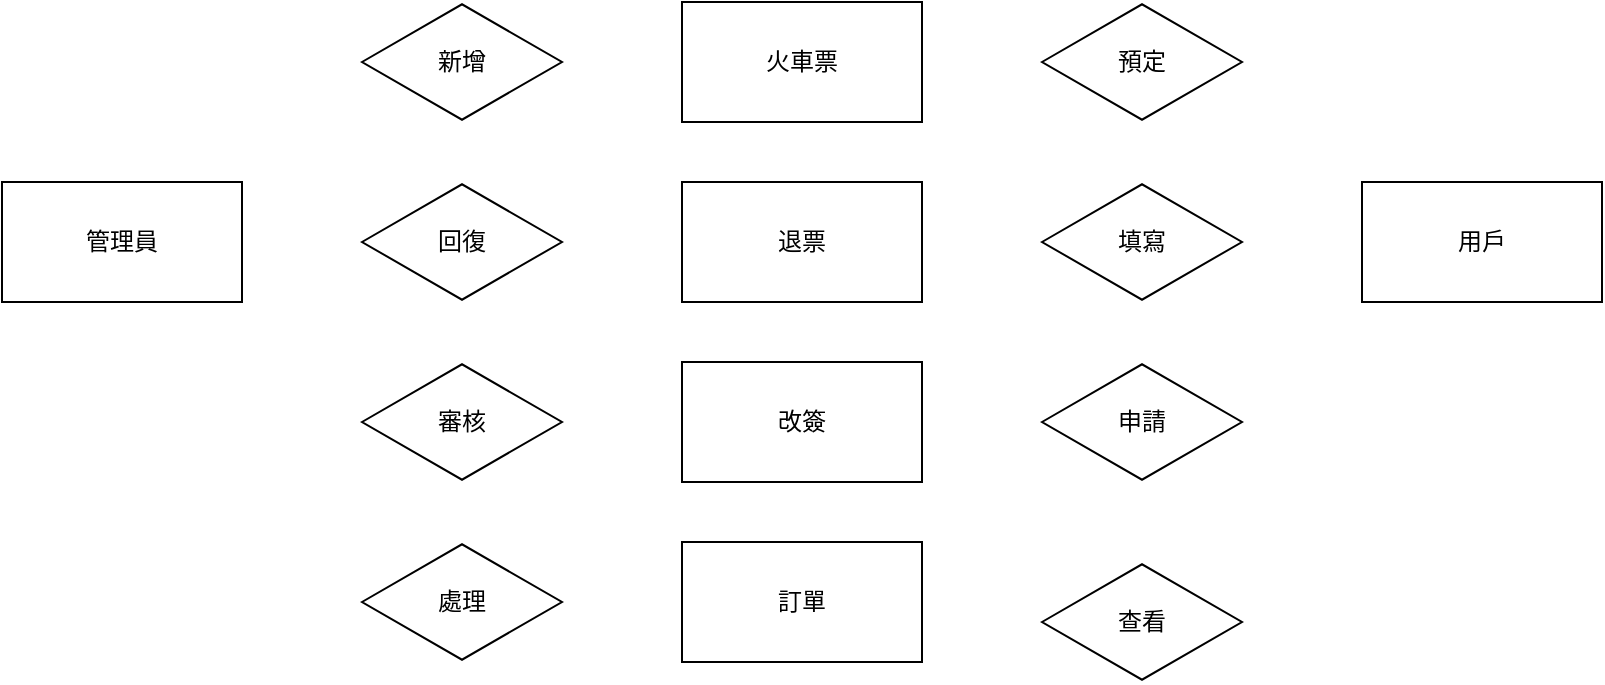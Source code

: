 <mxfile version="22.1.16" type="github">
  <diagram name="第 1 页" id="JKsNDwGTZJd4t1BGAMxP">
    <mxGraphModel dx="1050" dy="522" grid="1" gridSize="10" guides="1" tooltips="1" connect="1" arrows="1" fold="1" page="1" pageScale="1" pageWidth="827" pageHeight="1169" math="0" shadow="0">
      <root>
        <mxCell id="0" />
        <mxCell id="1" parent="0" />
        <mxCell id="5LxI79Wvn2kBGhYc7Gg3-1" value="&lt;font style=&quot;vertical-align: inherit;&quot;&gt;&lt;font style=&quot;vertical-align: inherit;&quot;&gt;管理員&lt;/font&gt;&lt;/font&gt;" style="rounded=0;whiteSpace=wrap;html=1;" vertex="1" parent="1">
          <mxGeometry x="20" y="170" width="120" height="60" as="geometry" />
        </mxCell>
        <mxCell id="5LxI79Wvn2kBGhYc7Gg3-2" value="&lt;font style=&quot;vertical-align: inherit;&quot;&gt;&lt;font style=&quot;vertical-align: inherit;&quot;&gt;&lt;font style=&quot;vertical-align: inherit;&quot;&gt;&lt;font style=&quot;vertical-align: inherit;&quot;&gt;火車票&lt;/font&gt;&lt;/font&gt;&lt;/font&gt;&lt;/font&gt;" style="rounded=0;whiteSpace=wrap;html=1;" vertex="1" parent="1">
          <mxGeometry x="360" y="80" width="120" height="60" as="geometry" />
        </mxCell>
        <mxCell id="5LxI79Wvn2kBGhYc7Gg3-3" value="&lt;font style=&quot;vertical-align: inherit;&quot;&gt;&lt;font style=&quot;vertical-align: inherit;&quot;&gt;退票&lt;/font&gt;&lt;/font&gt;" style="rounded=0;whiteSpace=wrap;html=1;" vertex="1" parent="1">
          <mxGeometry x="360" y="170" width="120" height="60" as="geometry" />
        </mxCell>
        <mxCell id="5LxI79Wvn2kBGhYc7Gg3-4" value="&lt;font style=&quot;vertical-align: inherit;&quot;&gt;&lt;font style=&quot;vertical-align: inherit;&quot;&gt;&lt;font style=&quot;vertical-align: inherit;&quot;&gt;&lt;font style=&quot;vertical-align: inherit;&quot;&gt;訂單&lt;/font&gt;&lt;/font&gt;&lt;/font&gt;&lt;/font&gt;" style="rounded=0;whiteSpace=wrap;html=1;" vertex="1" parent="1">
          <mxGeometry x="360" y="350" width="120" height="60" as="geometry" />
        </mxCell>
        <mxCell id="5LxI79Wvn2kBGhYc7Gg3-5" value="&lt;font style=&quot;vertical-align: inherit;&quot;&gt;&lt;font style=&quot;vertical-align: inherit;&quot;&gt;用戶&lt;/font&gt;&lt;/font&gt;" style="rounded=0;whiteSpace=wrap;html=1;" vertex="1" parent="1">
          <mxGeometry x="700" y="170" width="120" height="60" as="geometry" />
        </mxCell>
        <mxCell id="5LxI79Wvn2kBGhYc7Gg3-6" value="&lt;font style=&quot;vertical-align: inherit;&quot;&gt;&lt;font style=&quot;vertical-align: inherit;&quot;&gt;改簽&lt;/font&gt;&lt;/font&gt;" style="rounded=0;whiteSpace=wrap;html=1;" vertex="1" parent="1">
          <mxGeometry x="360" y="260" width="120" height="60" as="geometry" />
        </mxCell>
        <mxCell id="5LxI79Wvn2kBGhYc7Gg3-7" value="&lt;font style=&quot;vertical-align: inherit;&quot;&gt;&lt;font style=&quot;vertical-align: inherit;&quot;&gt;新增&lt;/font&gt;&lt;/font&gt;" style="html=1;whiteSpace=wrap;aspect=fixed;shape=isoRectangle;" vertex="1" parent="1">
          <mxGeometry x="200" y="80" width="100" height="60" as="geometry" />
        </mxCell>
        <mxCell id="5LxI79Wvn2kBGhYc7Gg3-8" value="&lt;font style=&quot;vertical-align: inherit;&quot;&gt;&lt;font style=&quot;vertical-align: inherit;&quot;&gt;審核&lt;/font&gt;&lt;/font&gt;" style="html=1;whiteSpace=wrap;aspect=fixed;shape=isoRectangle;" vertex="1" parent="1">
          <mxGeometry x="200" y="260" width="100" height="60" as="geometry" />
        </mxCell>
        <mxCell id="5LxI79Wvn2kBGhYc7Gg3-9" value="&lt;font style=&quot;vertical-align: inherit;&quot;&gt;&lt;font style=&quot;vertical-align: inherit;&quot;&gt;填寫&lt;/font&gt;&lt;/font&gt;" style="html=1;whiteSpace=wrap;aspect=fixed;shape=isoRectangle;" vertex="1" parent="1">
          <mxGeometry x="540" y="170" width="100" height="60" as="geometry" />
        </mxCell>
        <mxCell id="5LxI79Wvn2kBGhYc7Gg3-10" value="&lt;font style=&quot;vertical-align: inherit;&quot;&gt;&lt;font style=&quot;vertical-align: inherit;&quot;&gt;回復&lt;/font&gt;&lt;/font&gt;" style="html=1;whiteSpace=wrap;aspect=fixed;shape=isoRectangle;" vertex="1" parent="1">
          <mxGeometry x="200" y="170" width="100" height="60" as="geometry" />
        </mxCell>
        <mxCell id="5LxI79Wvn2kBGhYc7Gg3-11" value="&lt;font style=&quot;vertical-align: inherit;&quot;&gt;&lt;font style=&quot;vertical-align: inherit;&quot;&gt;預定&lt;/font&gt;&lt;/font&gt;" style="html=1;whiteSpace=wrap;aspect=fixed;shape=isoRectangle;" vertex="1" parent="1">
          <mxGeometry x="540" y="80" width="100" height="60" as="geometry" />
        </mxCell>
        <mxCell id="5LxI79Wvn2kBGhYc7Gg3-12" value="&lt;font style=&quot;vertical-align: inherit;&quot;&gt;&lt;font style=&quot;vertical-align: inherit;&quot;&gt;申請&lt;/font&gt;&lt;/font&gt;" style="html=1;whiteSpace=wrap;aspect=fixed;shape=isoRectangle;" vertex="1" parent="1">
          <mxGeometry x="540" y="260" width="100" height="60" as="geometry" />
        </mxCell>
        <mxCell id="5LxI79Wvn2kBGhYc7Gg3-13" value="&lt;font style=&quot;vertical-align: inherit;&quot;&gt;&lt;font style=&quot;vertical-align: inherit;&quot;&gt;處理&lt;/font&gt;&lt;/font&gt;" style="html=1;whiteSpace=wrap;aspect=fixed;shape=isoRectangle;" vertex="1" parent="1">
          <mxGeometry x="200" y="350" width="100" height="60" as="geometry" />
        </mxCell>
        <mxCell id="5LxI79Wvn2kBGhYc7Gg3-14" value="&lt;font style=&quot;vertical-align: inherit;&quot;&gt;&lt;font style=&quot;vertical-align: inherit;&quot;&gt;查看&lt;/font&gt;&lt;/font&gt;" style="html=1;whiteSpace=wrap;aspect=fixed;shape=isoRectangle;" vertex="1" parent="1">
          <mxGeometry x="540" y="360" width="100" height="60" as="geometry" />
        </mxCell>
      </root>
    </mxGraphModel>
  </diagram>
</mxfile>
